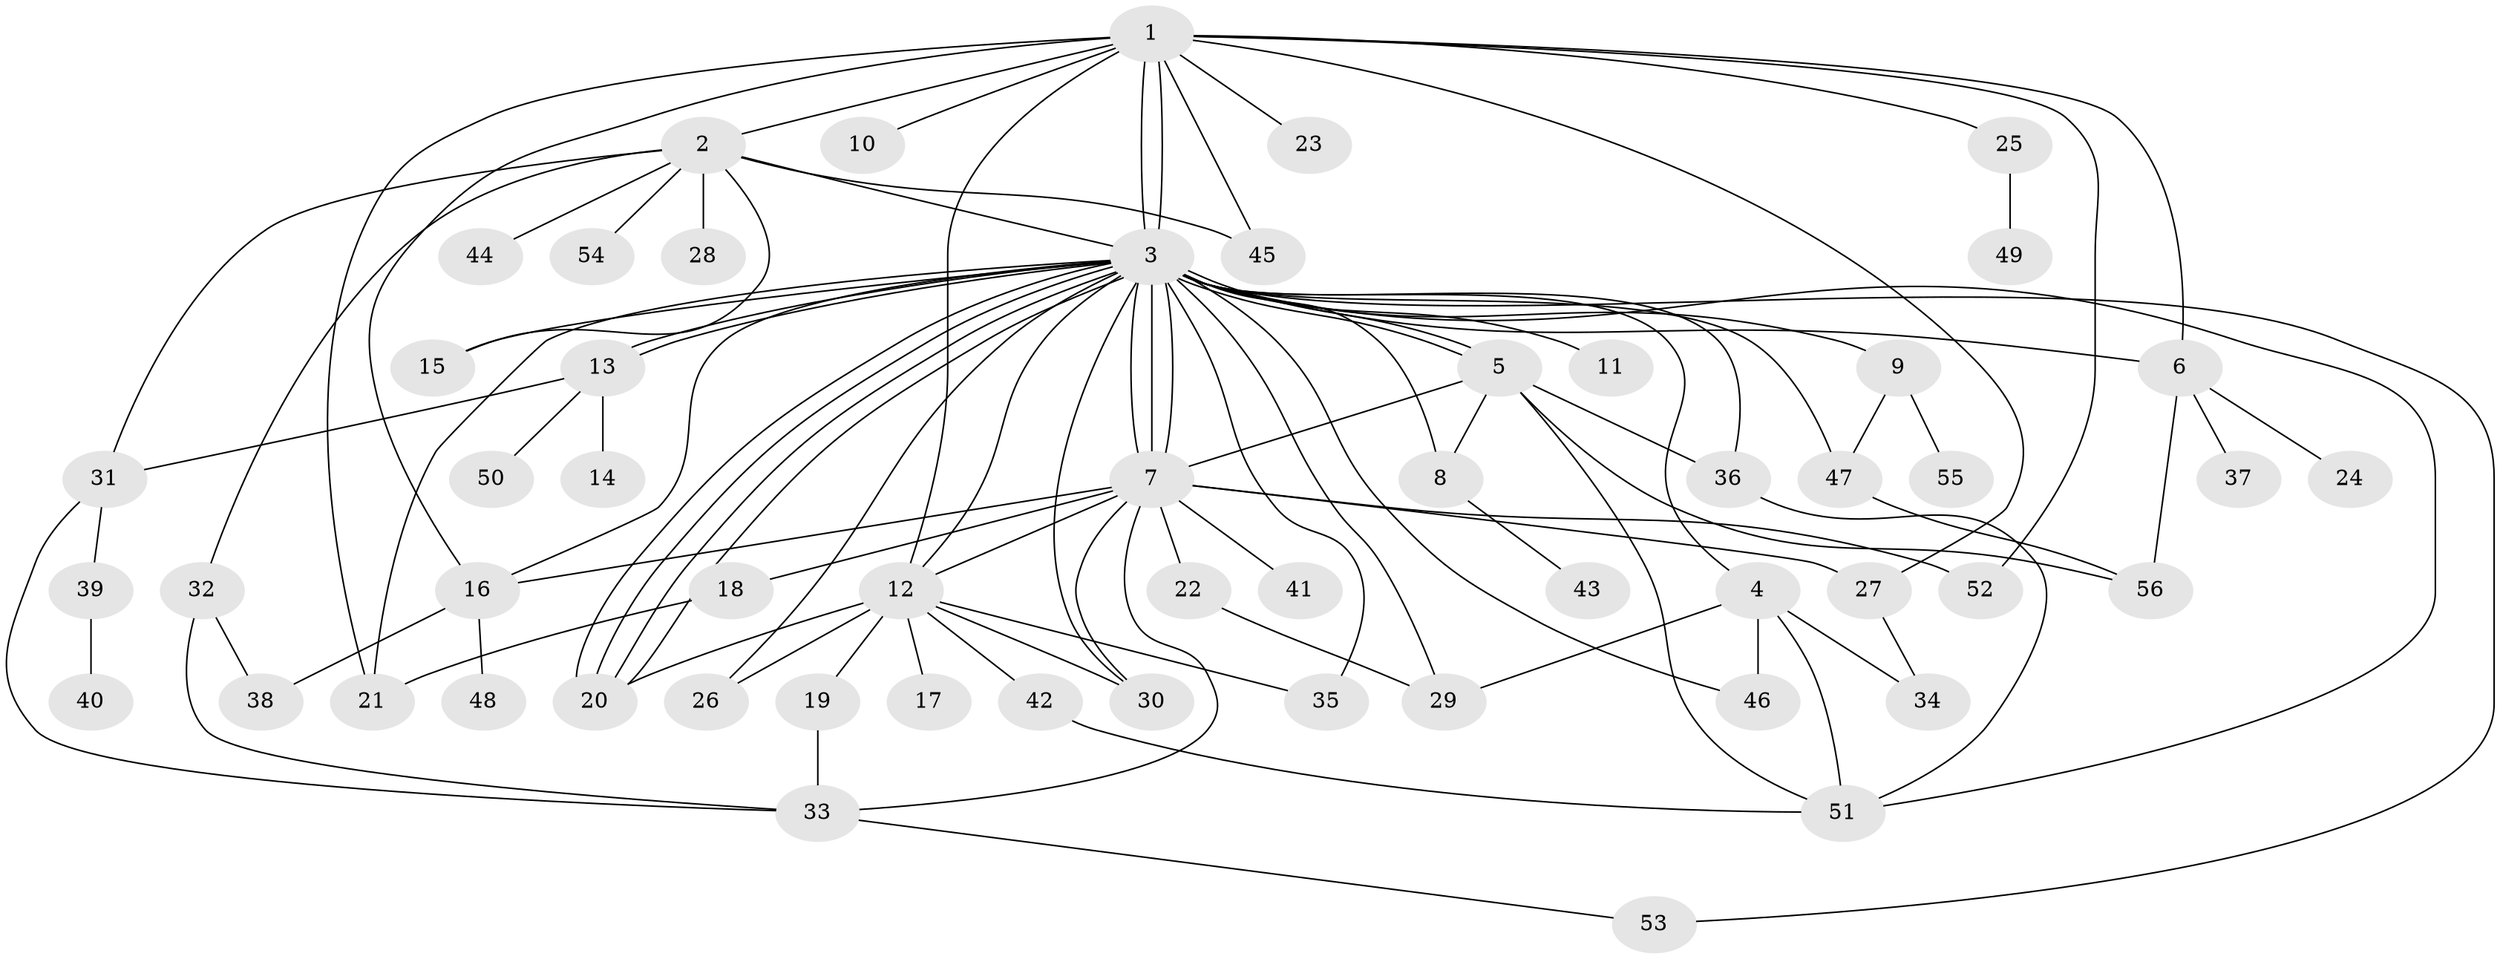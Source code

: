 // coarse degree distribution, {23: 0.024390243902439025, 7: 0.04878048780487805, 4: 0.07317073170731707, 3: 0.1951219512195122, 10: 0.024390243902439025, 2: 0.24390243902439024, 1: 0.34146341463414637, 8: 0.024390243902439025, 5: 0.024390243902439025}
// Generated by graph-tools (version 1.1) at 2025/23/03/03/25 07:23:54]
// undirected, 56 vertices, 100 edges
graph export_dot {
graph [start="1"]
  node [color=gray90,style=filled];
  1;
  2;
  3;
  4;
  5;
  6;
  7;
  8;
  9;
  10;
  11;
  12;
  13;
  14;
  15;
  16;
  17;
  18;
  19;
  20;
  21;
  22;
  23;
  24;
  25;
  26;
  27;
  28;
  29;
  30;
  31;
  32;
  33;
  34;
  35;
  36;
  37;
  38;
  39;
  40;
  41;
  42;
  43;
  44;
  45;
  46;
  47;
  48;
  49;
  50;
  51;
  52;
  53;
  54;
  55;
  56;
  1 -- 2;
  1 -- 3;
  1 -- 3;
  1 -- 6;
  1 -- 10;
  1 -- 12;
  1 -- 16;
  1 -- 21;
  1 -- 23;
  1 -- 25;
  1 -- 27;
  1 -- 45;
  1 -- 52;
  2 -- 3;
  2 -- 15;
  2 -- 28;
  2 -- 31;
  2 -- 32;
  2 -- 44;
  2 -- 45;
  2 -- 54;
  3 -- 4;
  3 -- 5;
  3 -- 5;
  3 -- 6;
  3 -- 7;
  3 -- 7;
  3 -- 7;
  3 -- 8;
  3 -- 9;
  3 -- 11;
  3 -- 12;
  3 -- 13;
  3 -- 13;
  3 -- 15;
  3 -- 16;
  3 -- 20;
  3 -- 20;
  3 -- 20;
  3 -- 20;
  3 -- 21;
  3 -- 26;
  3 -- 29;
  3 -- 30;
  3 -- 35;
  3 -- 36;
  3 -- 46;
  3 -- 47;
  3 -- 51;
  3 -- 53;
  4 -- 29;
  4 -- 34;
  4 -- 46;
  4 -- 51;
  5 -- 7;
  5 -- 8;
  5 -- 36;
  5 -- 51;
  5 -- 56;
  6 -- 24;
  6 -- 37;
  6 -- 56;
  7 -- 12;
  7 -- 16;
  7 -- 18;
  7 -- 22;
  7 -- 27;
  7 -- 30;
  7 -- 33;
  7 -- 41;
  7 -- 52;
  8 -- 43;
  9 -- 47;
  9 -- 55;
  12 -- 17;
  12 -- 19;
  12 -- 20;
  12 -- 26;
  12 -- 30;
  12 -- 35;
  12 -- 42;
  13 -- 14;
  13 -- 31;
  13 -- 50;
  16 -- 38;
  16 -- 48;
  18 -- 21;
  19 -- 33;
  22 -- 29;
  25 -- 49;
  27 -- 34;
  31 -- 33;
  31 -- 39;
  32 -- 33;
  32 -- 38;
  33 -- 53;
  36 -- 51;
  39 -- 40;
  42 -- 51;
  47 -- 56;
}
